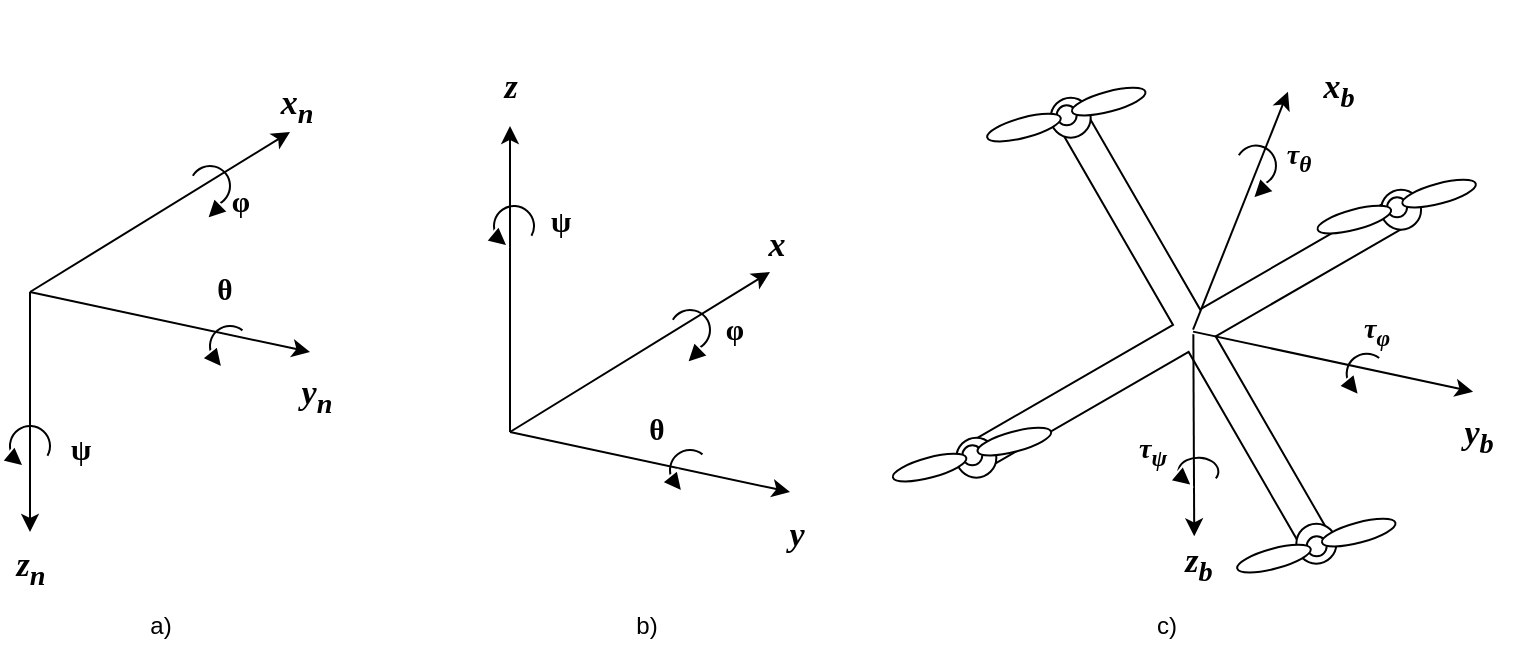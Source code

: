 <mxfile version="15.3.0" type="device"><diagram id="4rlXN6P_Wxd38Z34fuf1" name="Page-1"><mxGraphModel dx="792" dy="543" grid="1" gridSize="10" guides="1" tooltips="1" connect="1" arrows="1" fold="1" page="1" pageScale="1" pageWidth="827" pageHeight="1169" math="0" shadow="0"><root><mxCell id="0"/><mxCell id="1" parent="0"/><mxCell id="xT7xOMo-w-tJm2jaVBpN-1" value="" style="endArrow=classic;html=1;" parent="1" edge="1"><mxGeometry width="50" height="50" relative="1" as="geometry"><mxPoint x="30" y="213" as="sourcePoint"/><mxPoint x="30" y="333" as="targetPoint"/></mxGeometry></mxCell><mxCell id="xT7xOMo-w-tJm2jaVBpN-7" value="z&lt;sub&gt;n&lt;/sub&gt;" style="text;html=1;resizable=0;points=[];align=center;verticalAlign=middle;labelBackgroundColor=#ffffff;fontSize=17;fontFamily=Times New Roman;fontStyle=3" parent="xT7xOMo-w-tJm2jaVBpN-1" vertex="1" connectable="0"><mxGeometry x="0.733" y="5" relative="1" as="geometry"><mxPoint x="-5" y="34" as="offset"/></mxGeometry></mxCell><mxCell id="xT7xOMo-w-tJm2jaVBpN-2" value="" style="endArrow=classic;html=1;" parent="1" edge="1"><mxGeometry width="50" height="50" relative="1" as="geometry"><mxPoint x="30" y="213" as="sourcePoint"/><mxPoint x="160" y="133" as="targetPoint"/></mxGeometry></mxCell><mxCell id="xT7xOMo-w-tJm2jaVBpN-4" value="x&lt;sub&gt;n&lt;/sub&gt;" style="text;html=1;resizable=0;points=[];align=center;verticalAlign=middle;labelBackgroundColor=#ffffff;fontSize=17;fontFamily=Times New Roman;fontStyle=3" parent="xT7xOMo-w-tJm2jaVBpN-2" vertex="1" connectable="0"><mxGeometry x="0.426" y="3" relative="1" as="geometry"><mxPoint x="41" y="-33.5" as="offset"/></mxGeometry></mxCell><mxCell id="xT7xOMo-w-tJm2jaVBpN-3" value="" style="endArrow=classic;html=1;" parent="1" edge="1"><mxGeometry width="50" height="50" relative="1" as="geometry"><mxPoint x="30" y="213" as="sourcePoint"/><mxPoint x="170" y="243" as="targetPoint"/></mxGeometry></mxCell><mxCell id="xT7xOMo-w-tJm2jaVBpN-6" value="y&lt;sub&gt;n&lt;/sub&gt;" style="text;html=1;resizable=0;points=[];align=center;verticalAlign=middle;labelBackgroundColor=#ffffff;fontSize=17;fontFamily=Times New Roman;fontStyle=3" parent="xT7xOMo-w-tJm2jaVBpN-3" vertex="1" connectable="0"><mxGeometry x="0.455" y="1" relative="1" as="geometry"><mxPoint x="40.5" y="31" as="offset"/></mxGeometry></mxCell><mxCell id="xT7xOMo-w-tJm2jaVBpN-8" value="" style="endArrow=classic;html=1;" parent="1" edge="1"><mxGeometry width="50" height="50" relative="1" as="geometry"><mxPoint x="270" y="283" as="sourcePoint"/><mxPoint x="270" y="130" as="targetPoint"/></mxGeometry></mxCell><mxCell id="xT7xOMo-w-tJm2jaVBpN-9" value="z" style="text;html=1;resizable=0;points=[];align=center;verticalAlign=middle;labelBackgroundColor=#ffffff;fontSize=17;fontFamily=Times New Roman;fontStyle=3" parent="xT7xOMo-w-tJm2jaVBpN-8" vertex="1" connectable="0"><mxGeometry x="0.733" y="5" relative="1" as="geometry"><mxPoint x="5" y="-40" as="offset"/></mxGeometry></mxCell><mxCell id="xT7xOMo-w-tJm2jaVBpN-10" value="" style="endArrow=classic;html=1;" parent="1" edge="1"><mxGeometry width="50" height="50" relative="1" as="geometry"><mxPoint x="270" y="283" as="sourcePoint"/><mxPoint x="400" y="203" as="targetPoint"/></mxGeometry></mxCell><mxCell id="xT7xOMo-w-tJm2jaVBpN-11" value="x" style="text;html=1;resizable=0;points=[];align=center;verticalAlign=middle;labelBackgroundColor=#ffffff;fontSize=17;fontFamily=Times New Roman;fontStyle=3" parent="xT7xOMo-w-tJm2jaVBpN-10" vertex="1" connectable="0"><mxGeometry x="0.426" y="3" relative="1" as="geometry"><mxPoint x="41" y="-33.5" as="offset"/></mxGeometry></mxCell><mxCell id="xT7xOMo-w-tJm2jaVBpN-12" value="" style="endArrow=classic;html=1;" parent="1" edge="1"><mxGeometry width="50" height="50" relative="1" as="geometry"><mxPoint x="270" y="283" as="sourcePoint"/><mxPoint x="410" y="313" as="targetPoint"/></mxGeometry></mxCell><mxCell id="xT7xOMo-w-tJm2jaVBpN-13" value="y" style="text;html=1;resizable=0;points=[];align=center;verticalAlign=middle;labelBackgroundColor=#ffffff;fontSize=17;fontFamily=Times New Roman;fontStyle=3" parent="xT7xOMo-w-tJm2jaVBpN-12" vertex="1" connectable="0"><mxGeometry x="0.455" y="1" relative="1" as="geometry"><mxPoint x="40.5" y="31" as="offset"/></mxGeometry></mxCell><mxCell id="xT7xOMo-w-tJm2jaVBpN-22" value="" style="verticalLabelPosition=bottom;verticalAlign=top;html=1;shape=mxgraph.basic.arc;startAngle=0.676;endAngle=0.107;fontFamily=Times New Roman;fontSize=17;rotation=0;" parent="1" vertex="1"><mxGeometry x="120" y="230" width="20" height="20" as="geometry"/></mxCell><mxCell id="xT7xOMo-w-tJm2jaVBpN-29" value="" style="verticalLabelPosition=bottom;verticalAlign=top;html=1;shape=mxgraph.basic.arc;startAngle=0.689;endAngle=0.331;fontFamily=Times New Roman;fontSize=17;rotation=0;" parent="1" vertex="1"><mxGeometry x="20" y="280" width="20" height="20" as="geometry"/></mxCell><mxCell id="RIr57g21jEuFwVS0PiNF-1" value="" style="verticalLabelPosition=bottom;verticalAlign=top;html=1;shape=mxgraph.basic.arc;startAngle=0.836;endAngle=0.449;fontFamily=Times New Roman;fontSize=17;rotation=0;" parent="1" vertex="1"><mxGeometry x="110" y="150" width="20" height="20" as="geometry"/></mxCell><mxCell id="RIr57g21jEuFwVS0PiNF-2" value="" style="triangle;whiteSpace=wrap;html=1;gradientColor=none;rotation=135;strokeColor=#FFFFFF;fillColor=#000000;" parent="1" vertex="1"><mxGeometry x="117" y="168" width="10" height="10" as="geometry"/></mxCell><mxCell id="RIr57g21jEuFwVS0PiNF-4" value="" style="triangle;whiteSpace=wrap;html=1;gradientColor=none;rotation=40;strokeColor=#FFFFFF;fillColor=#000000;" parent="1" vertex="1"><mxGeometry x="18" y="292" width="10" height="10" as="geometry"/></mxCell><mxCell id="RIr57g21jEuFwVS0PiNF-5" value="" style="triangle;whiteSpace=wrap;html=1;gradientColor=none;rotation=51;strokeColor=#FFFFFF;fillColor=#000000;" parent="1" vertex="1"><mxGeometry x="118" y="242" width="10" height="10" as="geometry"/></mxCell><mxCell id="RIr57g21jEuFwVS0PiNF-6" value="" style="verticalLabelPosition=bottom;verticalAlign=top;html=1;shape=mxgraph.basic.arc;startAngle=0.689;endAngle=0.331;fontFamily=Times New Roman;fontSize=17;rotation=0;" parent="1" vertex="1"><mxGeometry x="262" y="170" width="20" height="20" as="geometry"/></mxCell><mxCell id="RIr57g21jEuFwVS0PiNF-7" value="" style="triangle;whiteSpace=wrap;html=1;gradientColor=none;rotation=40;strokeColor=#FFFFFF;fillColor=#000000;" parent="1" vertex="1"><mxGeometry x="260" y="182" width="10" height="10" as="geometry"/></mxCell><mxCell id="RIr57g21jEuFwVS0PiNF-8" value="" style="verticalLabelPosition=bottom;verticalAlign=top;html=1;shape=mxgraph.basic.arc;startAngle=0.836;endAngle=0.449;fontFamily=Times New Roman;fontSize=17;rotation=0;" parent="1" vertex="1"><mxGeometry x="350" y="222" width="20" height="20" as="geometry"/></mxCell><mxCell id="RIr57g21jEuFwVS0PiNF-9" value="" style="triangle;whiteSpace=wrap;html=1;gradientColor=none;rotation=135;strokeColor=#FFFFFF;fillColor=#000000;" parent="1" vertex="1"><mxGeometry x="357" y="240" width="10" height="10" as="geometry"/></mxCell><mxCell id="RIr57g21jEuFwVS0PiNF-10" value="" style="verticalLabelPosition=bottom;verticalAlign=top;html=1;shape=mxgraph.basic.arc;startAngle=0.676;endAngle=0.107;fontFamily=Times New Roman;fontSize=17;rotation=0;" parent="1" vertex="1"><mxGeometry x="350" y="292" width="20" height="20" as="geometry"/></mxCell><mxCell id="RIr57g21jEuFwVS0PiNF-11" value="" style="triangle;whiteSpace=wrap;html=1;gradientColor=none;rotation=51;strokeColor=#FFFFFF;fillColor=#000000;" parent="1" vertex="1"><mxGeometry x="348" y="304" width="10" height="10" as="geometry"/></mxCell><mxCell id="RIr57g21jEuFwVS0PiNF-12" value="&lt;span style=&quot;font-size: 11pt ; line-height: 107%&quot;&gt;&lt;b&gt;&lt;font face=&quot;Times New Roman&quot;&gt;φ&lt;/font&gt;&lt;/b&gt;&lt;/span&gt;" style="text;html=1;align=center;verticalAlign=middle;resizable=0;points=[];autosize=1;strokeColor=none;" parent="1" vertex="1"><mxGeometry x="372" y="222" width="20" height="20" as="geometry"/></mxCell><mxCell id="RIr57g21jEuFwVS0PiNF-15" value="&lt;span style=&quot;font-size: 11pt ; line-height: 107%&quot;&gt;&lt;b&gt;&lt;font face=&quot;Times New Roman&quot;&gt;ψ&lt;/font&gt;&lt;/b&gt;&lt;/span&gt;" style="text;html=1;align=center;verticalAlign=middle;resizable=0;points=[];autosize=1;strokeColor=none;" parent="1" vertex="1"><mxGeometry x="280" y="168" width="30" height="20" as="geometry"/></mxCell><mxCell id="RIr57g21jEuFwVS0PiNF-16" value="&lt;span style=&quot;font-size: 11pt ; line-height: 107%&quot;&gt;&lt;b&gt;&lt;font face=&quot;Times New Roman&quot;&gt;θ&lt;/font&gt;&lt;/b&gt;&lt;/span&gt;" style="text;html=1;align=center;verticalAlign=middle;resizable=0;points=[];autosize=1;strokeColor=none;" parent="1" vertex="1"><mxGeometry x="333" y="272" width="20" height="20" as="geometry"/></mxCell><mxCell id="RIr57g21jEuFwVS0PiNF-17" value="&lt;span style=&quot;font-size: 11pt ; line-height: 107%&quot;&gt;&lt;b&gt;&lt;font face=&quot;Times New Roman&quot;&gt;φ&lt;/font&gt;&lt;/b&gt;&lt;/span&gt;" style="text;html=1;align=center;verticalAlign=middle;resizable=0;points=[];autosize=1;strokeColor=none;" parent="1" vertex="1"><mxGeometry x="125" y="158" width="20" height="20" as="geometry"/></mxCell><mxCell id="RIr57g21jEuFwVS0PiNF-24" value="" style="shape=cross;whiteSpace=wrap;html=1;strokeColor=#000000;fillColor=#FFFFFF;gradientColor=none;rotation=60;size=0.065;" parent="1" vertex="1"><mxGeometry x="492.17" y="111.82" width="240" height="241" as="geometry"/></mxCell><mxCell id="RIr57g21jEuFwVS0PiNF-18" value="&lt;span style=&quot;font-size: 11pt ; line-height: 107%&quot;&gt;&lt;b&gt;&lt;font face=&quot;Times New Roman&quot;&gt;θ&lt;/font&gt;&lt;/b&gt;&lt;/span&gt;" style="text;html=1;align=center;verticalAlign=middle;resizable=0;points=[];autosize=1;strokeColor=none;" parent="1" vertex="1"><mxGeometry x="117" y="202" width="20" height="20" as="geometry"/></mxCell><mxCell id="RIr57g21jEuFwVS0PiNF-40" value="" style="ellipse;whiteSpace=wrap;html=1;aspect=fixed;strokeColor=#000000;fillColor=#FFFFFF;gradientColor=none;" parent="1" vertex="1"><mxGeometry x="540.35" y="115.82" width="20" height="20" as="geometry"/></mxCell><mxCell id="RIr57g21jEuFwVS0PiNF-19" value="&lt;span style=&quot;font-size: 11pt ; line-height: 107%&quot;&gt;&lt;b&gt;&lt;font face=&quot;Times New Roman&quot;&gt;ψ&lt;/font&gt;&lt;/b&gt;&lt;/span&gt;" style="text;html=1;align=center;verticalAlign=middle;resizable=0;points=[];autosize=1;strokeColor=none;" parent="1" vertex="1"><mxGeometry x="40" y="282" width="30" height="20" as="geometry"/></mxCell><mxCell id="RIr57g21jEuFwVS0PiNF-26" value="" style="ellipse;whiteSpace=wrap;html=1;aspect=fixed;strokeColor=#000000;fillColor=#FFFFFF;gradientColor=none;" parent="1" vertex="1"><mxGeometry x="543.35" y="119.67" width="10" height="10" as="geometry"/></mxCell><mxCell id="RIr57g21jEuFwVS0PiNF-28" value="" style="ellipse;whiteSpace=wrap;html=1;aspect=fixed;strokeColor=#000000;fillColor=#FFFFFF;gradientColor=none;" parent="1" vertex="1"><mxGeometry x="663.17" y="328.82" width="20" height="20" as="geometry"/></mxCell><mxCell id="RIr57g21jEuFwVS0PiNF-31" value="" style="ellipse;whiteSpace=wrap;html=1;strokeColor=#000000;fillColor=#FFFFFF;gradientColor=none;rotation=-15;" parent="1" vertex="1"><mxGeometry x="507.98" y="125.82" width="38" height="10" as="geometry"/></mxCell><mxCell id="RIr57g21jEuFwVS0PiNF-32" value="" style="ellipse;whiteSpace=wrap;html=1;strokeColor=#000000;fillColor=#FFFFFF;gradientColor=none;rotation=-15;" parent="1" vertex="1"><mxGeometry x="550.35" y="112.82" width="38" height="10" as="geometry"/></mxCell><mxCell id="RIr57g21jEuFwVS0PiNF-37" value="" style="ellipse;whiteSpace=wrap;html=1;aspect=fixed;strokeColor=#000000;fillColor=#FFFFFF;gradientColor=none;" parent="1" vertex="1"><mxGeometry x="668.35" y="335.17" width="10" height="10" as="geometry"/></mxCell><mxCell id="RIr57g21jEuFwVS0PiNF-38" value="" style="ellipse;whiteSpace=wrap;html=1;strokeColor=#000000;fillColor=#FFFFFF;gradientColor=none;rotation=-15;" parent="1" vertex="1"><mxGeometry x="632.98" y="341.32" width="38" height="10" as="geometry"/></mxCell><mxCell id="RIr57g21jEuFwVS0PiNF-39" value="" style="ellipse;whiteSpace=wrap;html=1;strokeColor=#000000;fillColor=#FFFFFF;gradientColor=none;rotation=-15;" parent="1" vertex="1"><mxGeometry x="675.35" y="328.32" width="38" height="10" as="geometry"/></mxCell><mxCell id="RIr57g21jEuFwVS0PiNF-43" value="" style="ellipse;whiteSpace=wrap;html=1;aspect=fixed;strokeColor=#000000;fillColor=#FFFFFF;gradientColor=none;" parent="1" vertex="1"><mxGeometry x="493.17" y="285.82" width="20" height="20" as="geometry"/></mxCell><mxCell id="RIr57g21jEuFwVS0PiNF-44" value="" style="ellipse;whiteSpace=wrap;html=1;aspect=fixed;strokeColor=#000000;fillColor=#FFFFFF;gradientColor=none;" parent="1" vertex="1"><mxGeometry x="496.17" y="289.67" width="10" height="10" as="geometry"/></mxCell><mxCell id="RIr57g21jEuFwVS0PiNF-45" value="" style="ellipse;whiteSpace=wrap;html=1;strokeColor=#000000;fillColor=#FFFFFF;gradientColor=none;rotation=-15;" parent="1" vertex="1"><mxGeometry x="460.8" y="295.82" width="38" height="10" as="geometry"/></mxCell><mxCell id="RIr57g21jEuFwVS0PiNF-46" value="" style="ellipse;whiteSpace=wrap;html=1;strokeColor=#000000;fillColor=#FFFFFF;gradientColor=none;rotation=-15;" parent="1" vertex="1"><mxGeometry x="503.17" y="282.82" width="38" height="10" as="geometry"/></mxCell><mxCell id="RIr57g21jEuFwVS0PiNF-47" value="" style="ellipse;whiteSpace=wrap;html=1;aspect=fixed;strokeColor=#000000;fillColor=#FFFFFF;gradientColor=none;" parent="1" vertex="1"><mxGeometry x="705.54" y="161.82" width="20" height="20" as="geometry"/></mxCell><mxCell id="RIr57g21jEuFwVS0PiNF-48" value="" style="ellipse;whiteSpace=wrap;html=1;aspect=fixed;strokeColor=#000000;fillColor=#FFFFFF;gradientColor=none;" parent="1" vertex="1"><mxGeometry x="708.54" y="165.67" width="10" height="10" as="geometry"/></mxCell><mxCell id="RIr57g21jEuFwVS0PiNF-49" value="" style="ellipse;whiteSpace=wrap;html=1;strokeColor=#000000;fillColor=#FFFFFF;gradientColor=none;rotation=-15;" parent="1" vertex="1"><mxGeometry x="673.17" y="171.82" width="38" height="10" as="geometry"/></mxCell><mxCell id="RIr57g21jEuFwVS0PiNF-50" value="" style="ellipse;whiteSpace=wrap;html=1;strokeColor=#000000;fillColor=#FFFFFF;gradientColor=none;rotation=-15;" parent="1" vertex="1"><mxGeometry x="715.54" y="158.82" width="38" height="10" as="geometry"/></mxCell><mxCell id="RIr57g21jEuFwVS0PiNF-101" value="" style="endArrow=classic;html=1;" parent="1" edge="1"><mxGeometry width="50" height="50" relative="1" as="geometry"><mxPoint x="611.67" y="234.17" as="sourcePoint"/><mxPoint x="612.12" y="335.17" as="targetPoint"/></mxGeometry></mxCell><mxCell id="RIr57g21jEuFwVS0PiNF-102" value="z&lt;sub&gt;b&lt;/sub&gt;" style="text;html=1;resizable=0;points=[];align=center;verticalAlign=middle;labelBackgroundColor=#ffffff;fontSize=17;fontFamily=Times New Roman;fontStyle=3" parent="RIr57g21jEuFwVS0PiNF-101" vertex="1" connectable="0"><mxGeometry x="0.733" y="5" relative="1" as="geometry"><mxPoint x="-3" y="27" as="offset"/></mxGeometry></mxCell><mxCell id="RIr57g21jEuFwVS0PiNF-103" value="" style="endArrow=classic;html=1;" parent="1" edge="1"><mxGeometry width="50" height="50" relative="1" as="geometry"><mxPoint x="611.53" y="231.82" as="sourcePoint"/><mxPoint x="658.98" y="112.82" as="targetPoint"/></mxGeometry></mxCell><mxCell id="RIr57g21jEuFwVS0PiNF-104" value="x&lt;sub&gt;b&lt;/sub&gt;" style="text;html=1;resizable=0;points=[];align=center;verticalAlign=middle;labelBackgroundColor=#ffffff;fontSize=17;fontFamily=Times New Roman;fontStyle=3" parent="RIr57g21jEuFwVS0PiNF-103" vertex="1" connectable="0"><mxGeometry x="0.426" y="3" relative="1" as="geometry"><mxPoint x="41" y="-33.5" as="offset"/></mxGeometry></mxCell><mxCell id="RIr57g21jEuFwVS0PiNF-105" value="" style="endArrow=classic;html=1;" parent="1" edge="1"><mxGeometry width="50" height="50" relative="1" as="geometry"><mxPoint x="611.54" y="232.82" as="sourcePoint"/><mxPoint x="751.54" y="262.82" as="targetPoint"/></mxGeometry></mxCell><mxCell id="RIr57g21jEuFwVS0PiNF-106" value="y&lt;sub&gt;b&lt;/sub&gt;" style="text;html=1;resizable=0;points=[];align=center;verticalAlign=middle;labelBackgroundColor=#ffffff;fontSize=17;fontFamily=Times New Roman;fontStyle=3" parent="RIr57g21jEuFwVS0PiNF-105" vertex="1" connectable="0"><mxGeometry x="0.455" y="1" relative="1" as="geometry"><mxPoint x="40.5" y="31" as="offset"/></mxGeometry></mxCell><mxCell id="RIr57g21jEuFwVS0PiNF-107" value="" style="verticalLabelPosition=bottom;verticalAlign=top;html=1;shape=mxgraph.basic.arc;startAngle=0.689;endAngle=0.331;fontFamily=Times New Roman;fontSize=17;rotation=0;" parent="1" vertex="1"><mxGeometry x="604.17" y="295.82" width="20" height="14" as="geometry"/></mxCell><mxCell id="RIr57g21jEuFwVS0PiNF-108" value="" style="triangle;whiteSpace=wrap;html=1;gradientColor=none;rotation=40;strokeColor=#FFFFFF;fillColor=#000000;" parent="1" vertex="1"><mxGeometry x="602.17" y="301.82" width="10" height="10" as="geometry"/></mxCell><mxCell id="RIr57g21jEuFwVS0PiNF-109" value="" style="verticalLabelPosition=bottom;verticalAlign=top;html=1;shape=mxgraph.basic.arc;startAngle=0.836;endAngle=0.449;fontFamily=Times New Roman;fontSize=17;rotation=0;" parent="1" vertex="1"><mxGeometry x="632.98" y="139.82" width="20" height="20" as="geometry"/></mxCell><mxCell id="RIr57g21jEuFwVS0PiNF-110" value="" style="triangle;whiteSpace=wrap;html=1;gradientColor=none;rotation=135;strokeColor=#FFFFFF;fillColor=#000000;" parent="1" vertex="1"><mxGeometry x="639.98" y="157.82" width="10" height="10" as="geometry"/></mxCell><mxCell id="RIr57g21jEuFwVS0PiNF-111" value="" style="verticalLabelPosition=bottom;verticalAlign=top;html=1;shape=mxgraph.basic.arc;startAngle=0.676;endAngle=0.107;fontFamily=Times New Roman;fontSize=17;rotation=0;" parent="1" vertex="1"><mxGeometry x="688.35" y="243.82" width="20" height="20" as="geometry"/></mxCell><mxCell id="RIr57g21jEuFwVS0PiNF-112" value="" style="triangle;whiteSpace=wrap;html=1;gradientColor=none;rotation=51;strokeColor=#FFFFFF;fillColor=#000000;" parent="1" vertex="1"><mxGeometry x="686.35" y="255.82" width="10" height="10" as="geometry"/></mxCell><mxCell id="RIr57g21jEuFwVS0PiNF-113" value="&lt;p class=&quot;MsoNormal&quot;&gt;&lt;b style=&quot;font-size: 14px&quot;&gt;&lt;i&gt;&lt;font face=&quot;Times New Roman&quot;&gt;τ&lt;sub&gt;θ&lt;/sub&gt;&lt;/font&gt;&lt;/i&gt;&lt;/b&gt;&lt;sub&gt;&lt;/sub&gt;&lt;/p&gt;" style="text;html=1;align=center;verticalAlign=middle;resizable=0;points=[];autosize=1;strokeColor=none;" parent="1" vertex="1"><mxGeometry x="649.35" y="120.82" width="30" height="50" as="geometry"/></mxCell><mxCell id="RIr57g21jEuFwVS0PiNF-114" value="&lt;p class=&quot;MsoNormal&quot;&gt;&lt;font face=&quot;Times New Roman&quot;&gt;&lt;b style=&quot;font-size: 14px&quot;&gt;&lt;i&gt;τ&lt;sub&gt;ψ&lt;/sub&gt;&lt;/i&gt;&lt;/b&gt;&lt;/font&gt;&lt;sub&gt;&lt;/sub&gt;&lt;/p&gt;&lt;p class=&quot;MsoNormal&quot;&gt;&lt;/p&gt;" style="text;html=1;align=center;verticalAlign=middle;resizable=0;points=[];autosize=1;strokeColor=none;" parent="1" vertex="1"><mxGeometry x="576.35" y="267.82" width="30" height="50" as="geometry"/></mxCell><mxCell id="RIr57g21jEuFwVS0PiNF-115" value="&lt;p class=&quot;MsoNormal&quot; style=&quot;font-size: 14px&quot;&gt;&lt;font face=&quot;Times New Roman&quot; style=&quot;font-size: 14px&quot;&gt;&lt;b&gt;&lt;i&gt;τ&lt;sub&gt;φ&lt;/sub&gt;&lt;/i&gt;&lt;/b&gt;&lt;/font&gt;&lt;sub&gt;&lt;/sub&gt;&lt;/p&gt;" style="text;html=1;align=center;verticalAlign=middle;resizable=0;points=[];autosize=1;strokeColor=none;" parent="1" vertex="1"><mxGeometry x="688.35" y="207.82" width="30" height="50" as="geometry"/></mxCell><mxCell id="RIr57g21jEuFwVS0PiNF-117" value="a)" style="text;html=1;align=center;verticalAlign=middle;resizable=0;points=[];autosize=1;strokeColor=none;" parent="1" vertex="1"><mxGeometry x="80" y="370" width="30" height="20" as="geometry"/></mxCell><mxCell id="RIr57g21jEuFwVS0PiNF-118" value="c)" style="text;html=1;align=center;verticalAlign=middle;resizable=0;points=[];autosize=1;strokeColor=none;" parent="1" vertex="1"><mxGeometry x="582.55" y="370" width="30" height="20" as="geometry"/></mxCell><mxCell id="RIr57g21jEuFwVS0PiNF-119" value="b)" style="text;html=1;align=center;verticalAlign=middle;resizable=0;points=[];autosize=1;strokeColor=none;" parent="1" vertex="1"><mxGeometry x="323" y="370" width="30" height="20" as="geometry"/></mxCell></root></mxGraphModel></diagram></mxfile>